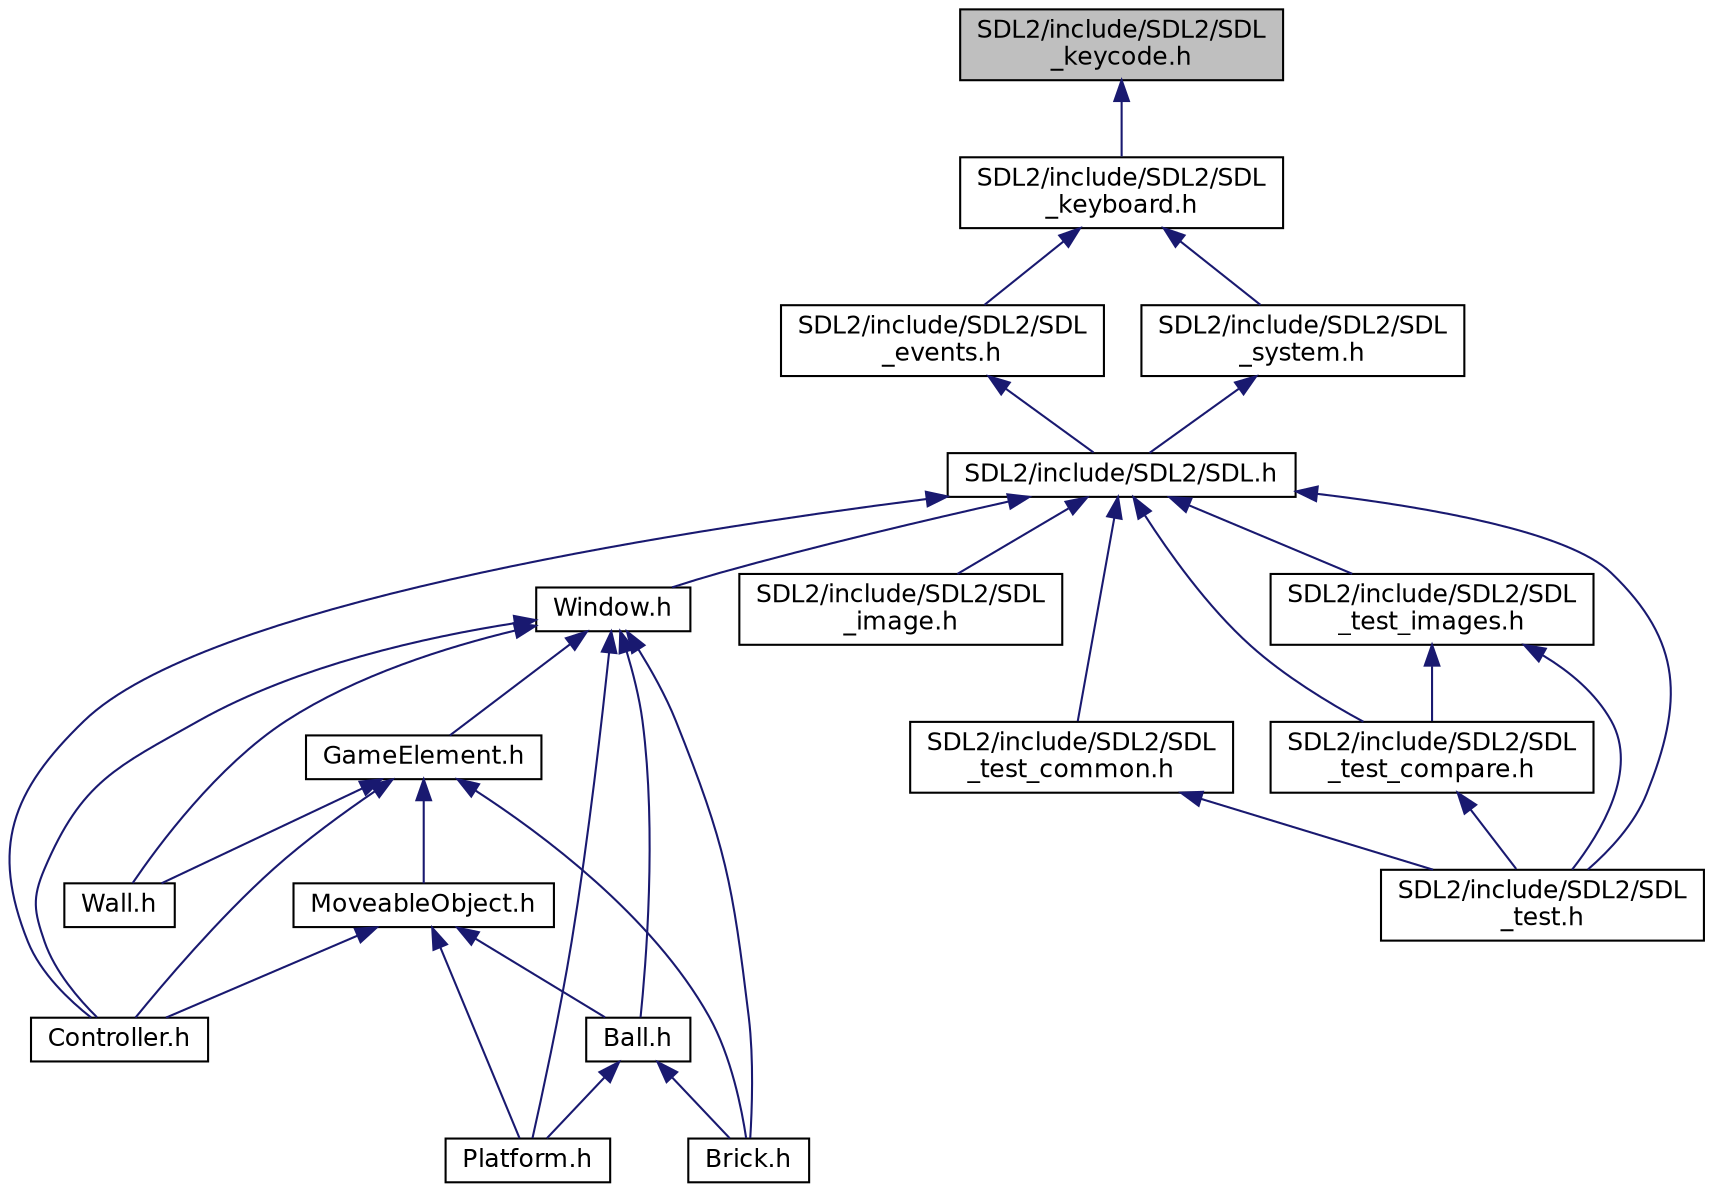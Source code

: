 digraph "SDL2/include/SDL2/SDL_keycode.h"
{
  edge [fontname="Helvetica",fontsize="12",labelfontname="Helvetica",labelfontsize="12"];
  node [fontname="Helvetica",fontsize="12",shape=record];
  Node9 [label="SDL2/include/SDL2/SDL\l_keycode.h",height=0.2,width=0.4,color="black", fillcolor="grey75", style="filled", fontcolor="black"];
  Node9 -> Node10 [dir="back",color="midnightblue",fontsize="12",style="solid",fontname="Helvetica"];
  Node10 [label="SDL2/include/SDL2/SDL\l_keyboard.h",height=0.2,width=0.4,color="black", fillcolor="white", style="filled",URL="$_s_d_l__keyboard_8h.html",tooltip="Include file for SDL keyboard event handling. "];
  Node10 -> Node11 [dir="back",color="midnightblue",fontsize="12",style="solid",fontname="Helvetica"];
  Node11 [label="SDL2/include/SDL2/SDL\l_events.h",height=0.2,width=0.4,color="black", fillcolor="white", style="filled",URL="$_s_d_l__events_8h.html",tooltip="Include file for SDL event handling. "];
  Node11 -> Node12 [dir="back",color="midnightblue",fontsize="12",style="solid",fontname="Helvetica"];
  Node12 [label="SDL2/include/SDL2/SDL.h",height=0.2,width=0.4,color="black", fillcolor="white", style="filled",URL="$_s_d_l_8h.html",tooltip="Main include header for the SDL library. "];
  Node12 -> Node13 [dir="back",color="midnightblue",fontsize="12",style="solid",fontname="Helvetica"];
  Node13 [label="Window.h",height=0.2,width=0.4,color="black", fillcolor="white", style="filled",URL="$_window_8h_source.html"];
  Node13 -> Node14 [dir="back",color="midnightblue",fontsize="12",style="solid",fontname="Helvetica"];
  Node14 [label="Ball.h",height=0.2,width=0.4,color="black", fillcolor="white", style="filled",URL="$_ball_8h_source.html"];
  Node14 -> Node15 [dir="back",color="midnightblue",fontsize="12",style="solid",fontname="Helvetica"];
  Node15 [label="Brick.h",height=0.2,width=0.4,color="black", fillcolor="white", style="filled",URL="$_brick_8h_source.html"];
  Node14 -> Node16 [dir="back",color="midnightblue",fontsize="12",style="solid",fontname="Helvetica"];
  Node16 [label="Platform.h",height=0.2,width=0.4,color="black", fillcolor="white", style="filled",URL="$_platform_8h_source.html"];
  Node13 -> Node17 [dir="back",color="midnightblue",fontsize="12",style="solid",fontname="Helvetica"];
  Node17 [label="GameElement.h",height=0.2,width=0.4,color="black", fillcolor="white", style="filled",URL="$_game_element_8h_source.html"];
  Node17 -> Node18 [dir="back",color="midnightblue",fontsize="12",style="solid",fontname="Helvetica"];
  Node18 [label="MoveableObject.h",height=0.2,width=0.4,color="black", fillcolor="white", style="filled",URL="$_moveable_object_8h_source.html"];
  Node18 -> Node14 [dir="back",color="midnightblue",fontsize="12",style="solid",fontname="Helvetica"];
  Node18 -> Node19 [dir="back",color="midnightblue",fontsize="12",style="solid",fontname="Helvetica"];
  Node19 [label="Controller.h",height=0.2,width=0.4,color="black", fillcolor="white", style="filled",URL="$_controller_8h_source.html"];
  Node18 -> Node16 [dir="back",color="midnightblue",fontsize="12",style="solid",fontname="Helvetica"];
  Node17 -> Node15 [dir="back",color="midnightblue",fontsize="12",style="solid",fontname="Helvetica"];
  Node17 -> Node19 [dir="back",color="midnightblue",fontsize="12",style="solid",fontname="Helvetica"];
  Node17 -> Node20 [dir="back",color="midnightblue",fontsize="12",style="solid",fontname="Helvetica"];
  Node20 [label="Wall.h",height=0.2,width=0.4,color="black", fillcolor="white", style="filled",URL="$_wall_8h_source.html"];
  Node13 -> Node15 [dir="back",color="midnightblue",fontsize="12",style="solid",fontname="Helvetica"];
  Node13 -> Node19 [dir="back",color="midnightblue",fontsize="12",style="solid",fontname="Helvetica"];
  Node13 -> Node16 [dir="back",color="midnightblue",fontsize="12",style="solid",fontname="Helvetica"];
  Node13 -> Node20 [dir="back",color="midnightblue",fontsize="12",style="solid",fontname="Helvetica"];
  Node12 -> Node19 [dir="back",color="midnightblue",fontsize="12",style="solid",fontname="Helvetica"];
  Node12 -> Node21 [dir="back",color="midnightblue",fontsize="12",style="solid",fontname="Helvetica"];
  Node21 [label="SDL2/include/SDL2/SDL\l_image.h",height=0.2,width=0.4,color="black", fillcolor="white", style="filled",URL="$_s_d_l__image_8h_source.html"];
  Node12 -> Node22 [dir="back",color="midnightblue",fontsize="12",style="solid",fontname="Helvetica"];
  Node22 [label="SDL2/include/SDL2/SDL\l_test.h",height=0.2,width=0.4,color="black", fillcolor="white", style="filled",URL="$_s_d_l__test_8h.html",tooltip="Include file for SDL test framework. "];
  Node12 -> Node23 [dir="back",color="midnightblue",fontsize="12",style="solid",fontname="Helvetica"];
  Node23 [label="SDL2/include/SDL2/SDL\l_test_common.h",height=0.2,width=0.4,color="black", fillcolor="white", style="filled",URL="$_s_d_l__test__common_8h.html",tooltip="Include file for SDL test framework. "];
  Node23 -> Node22 [dir="back",color="midnightblue",fontsize="12",style="solid",fontname="Helvetica"];
  Node12 -> Node24 [dir="back",color="midnightblue",fontsize="12",style="solid",fontname="Helvetica"];
  Node24 [label="SDL2/include/SDL2/SDL\l_test_compare.h",height=0.2,width=0.4,color="black", fillcolor="white", style="filled",URL="$_s_d_l__test__compare_8h.html",tooltip="Include file for SDL test framework. "];
  Node24 -> Node22 [dir="back",color="midnightblue",fontsize="12",style="solid",fontname="Helvetica"];
  Node12 -> Node25 [dir="back",color="midnightblue",fontsize="12",style="solid",fontname="Helvetica"];
  Node25 [label="SDL2/include/SDL2/SDL\l_test_images.h",height=0.2,width=0.4,color="black", fillcolor="white", style="filled",URL="$_s_d_l__test__images_8h.html",tooltip="Include file for SDL test framework. "];
  Node25 -> Node24 [dir="back",color="midnightblue",fontsize="12",style="solid",fontname="Helvetica"];
  Node25 -> Node22 [dir="back",color="midnightblue",fontsize="12",style="solid",fontname="Helvetica"];
  Node10 -> Node26 [dir="back",color="midnightblue",fontsize="12",style="solid",fontname="Helvetica"];
  Node26 [label="SDL2/include/SDL2/SDL\l_system.h",height=0.2,width=0.4,color="black", fillcolor="white", style="filled",URL="$_s_d_l__system_8h.html",tooltip="Include file for platform specific SDL API functions. "];
  Node26 -> Node12 [dir="back",color="midnightblue",fontsize="12",style="solid",fontname="Helvetica"];
}
